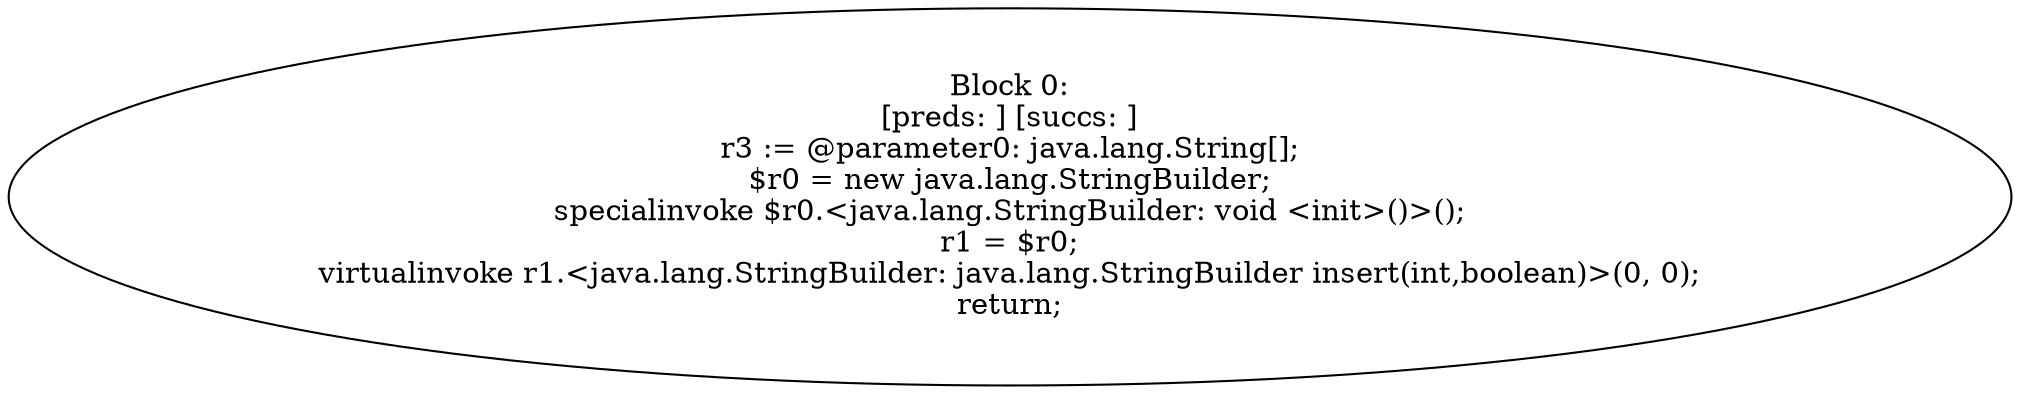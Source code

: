 digraph "unitGraph" {
    "Block 0:
[preds: ] [succs: ]
r3 := @parameter0: java.lang.String[];
$r0 = new java.lang.StringBuilder;
specialinvoke $r0.<java.lang.StringBuilder: void <init>()>();
r1 = $r0;
virtualinvoke r1.<java.lang.StringBuilder: java.lang.StringBuilder insert(int,boolean)>(0, 0);
return;
"
}
